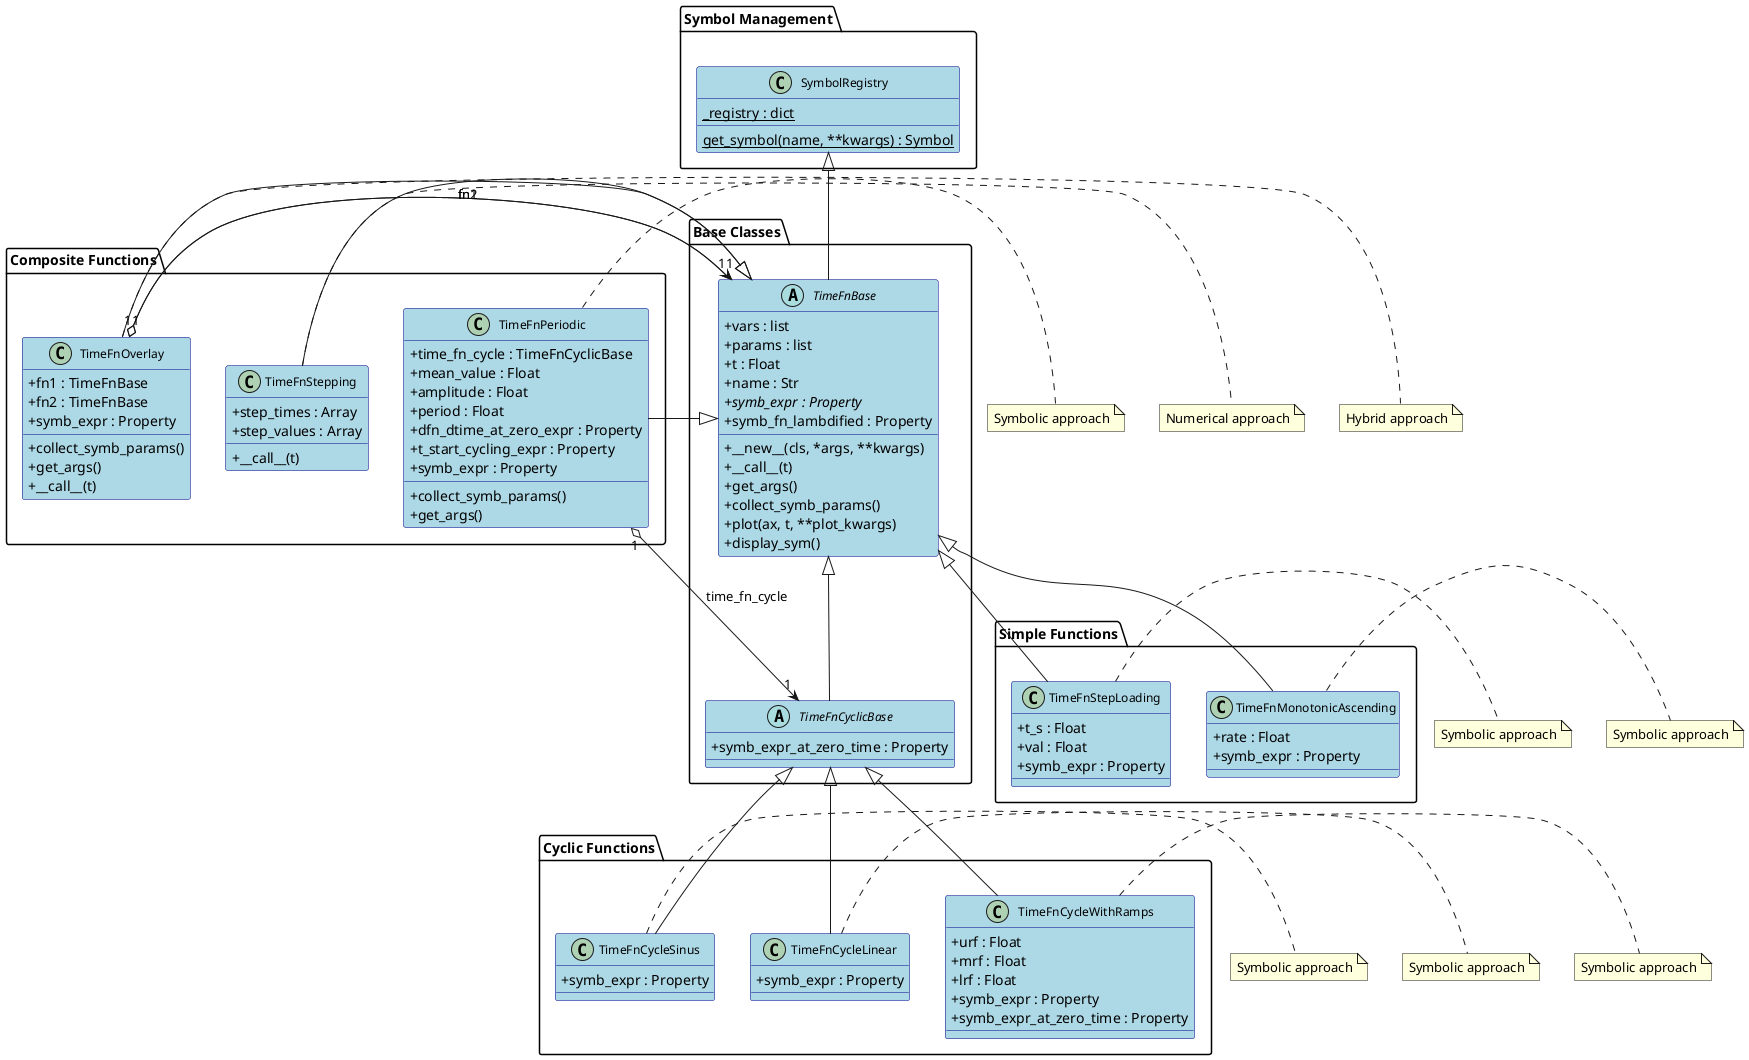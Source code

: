 @startuml Time Function Class Hierarchy

skinparam classAttributeIconSize 0
skinparam classFontSize 12
skinparam classFontName Arial
skinparam backgroundColor white
skinparam classBackgroundColor LightBlue
skinparam classBorderColor DarkBlue

package "Symbol Management" {
    class SymbolRegistry {
        {static} _registry : dict
        {static} get_symbol(name, **kwargs) : Symbol
    }
}

package "Base Classes" {
    abstract class TimeFnBase {
        +vars : list
        +params : list
        +t : Float
        +name : Str
        +{abstract} symb_expr : Property
        +symb_fn_lambdified : Property
        
        +__new__(cls, *args, **kwargs)
        +__call__(t)
        +get_args()
        +collect_symb_params()
        +plot(ax, t, **plot_kwargs)
        +display_sym()
    }
    
    abstract class TimeFnCyclicBase {
        +symb_expr_at_zero_time : Property
    }
}

package "Simple Functions" {
    class TimeFnStepLoading {
        +t_s : Float
        +val : Float
        +symb_expr : Property
    }
    
    class TimeFnMonotonicAscending {
        +rate : Float
        +symb_expr : Property
    }
}

package "Cyclic Functions" {
    class TimeFnCycleSinus {
        +symb_expr : Property
    }
    
    class TimeFnCycleLinear {
        +symb_expr : Property
    }
    
    class TimeFnCycleWithRamps {
        +urf : Float
        +mrf : Float
        +lrf : Float
        +symb_expr : Property
        +symb_expr_at_zero_time : Property
    }
}

package "Composite Functions" {
    class TimeFnPeriodic {
        +time_fn_cycle : TimeFnCyclicBase
        +mean_value : Float
        +amplitude : Float
        +period : Float
        +dfn_dtime_at_zero_expr : Property
        +t_start_cycling_expr : Property
        +symb_expr : Property
        +collect_symb_params()
        +get_args()
    }
    
    class TimeFnStepping {
        +step_times : Array
        +step_values : Array
        +__call__(t)
    }
    
    class TimeFnOverlay {
        +fn1 : TimeFnBase
        +fn2 : TimeFnBase
        +symb_expr : Property
        +collect_symb_params()
        +get_args()
        +__call__(t)
    }
}

' Inheritance relationships
SymbolRegistry <|-- TimeFnBase
TimeFnBase <|-- TimeFnStepLoading
TimeFnBase <|-- TimeFnMonotonicAscending
TimeFnBase <|-- TimeFnCyclicBase
TimeFnBase <|-- TimeFnPeriodic
TimeFnBase <|-- TimeFnStepping
TimeFnBase <|-- TimeFnOverlay

TimeFnCyclicBase <|-- TimeFnCycleSinus
TimeFnCyclicBase <|-- TimeFnCycleLinear
TimeFnCyclicBase <|-- TimeFnCycleWithRamps

' Composition relationships
TimeFnPeriodic "1" o--> "1" TimeFnCyclicBase : time_fn_cycle
TimeFnOverlay "1" o--> "1" TimeFnBase : fn1
TimeFnOverlay "1" o--> "1" TimeFnBase : fn2

' Implementation approaches
note right of TimeFnStepLoading: Symbolic approach
note right of TimeFnMonotonicAscending: Symbolic approach
note right of TimeFnCycleSinus: Symbolic approach
note right of TimeFnCycleLinear: Symbolic approach
note right of TimeFnCycleWithRamps: Symbolic approach
note right of TimeFnPeriodic: Symbolic approach
note right of TimeFnStepping: Numerical approach
note right of TimeFnOverlay: Hybrid approach

@enduml
